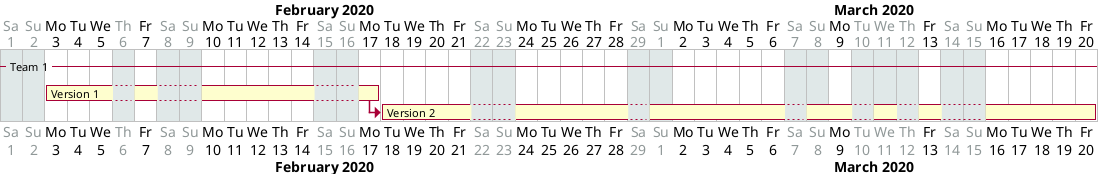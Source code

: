 @startgantt Samples

    ' ================================= TWEAKS =================================
    skin rose
    skinparam classFontName Calibri
    skinparam shadowing false
    ' --------------------------------------------------------------------------

    'Can be daily, weekly, or monthly
    ganttscale daily

    saturdays are closed
    sunday are closed

    2020/02/06 is closed
    2020/03/10 to 2020/03/12 is closed

    Project starts 2020-02-01

    -- Team 1 --
    [Version 1] as [V1] lasts 10 days
    then [Version 2] as [V2] lasts 21 days
    
@endgantt